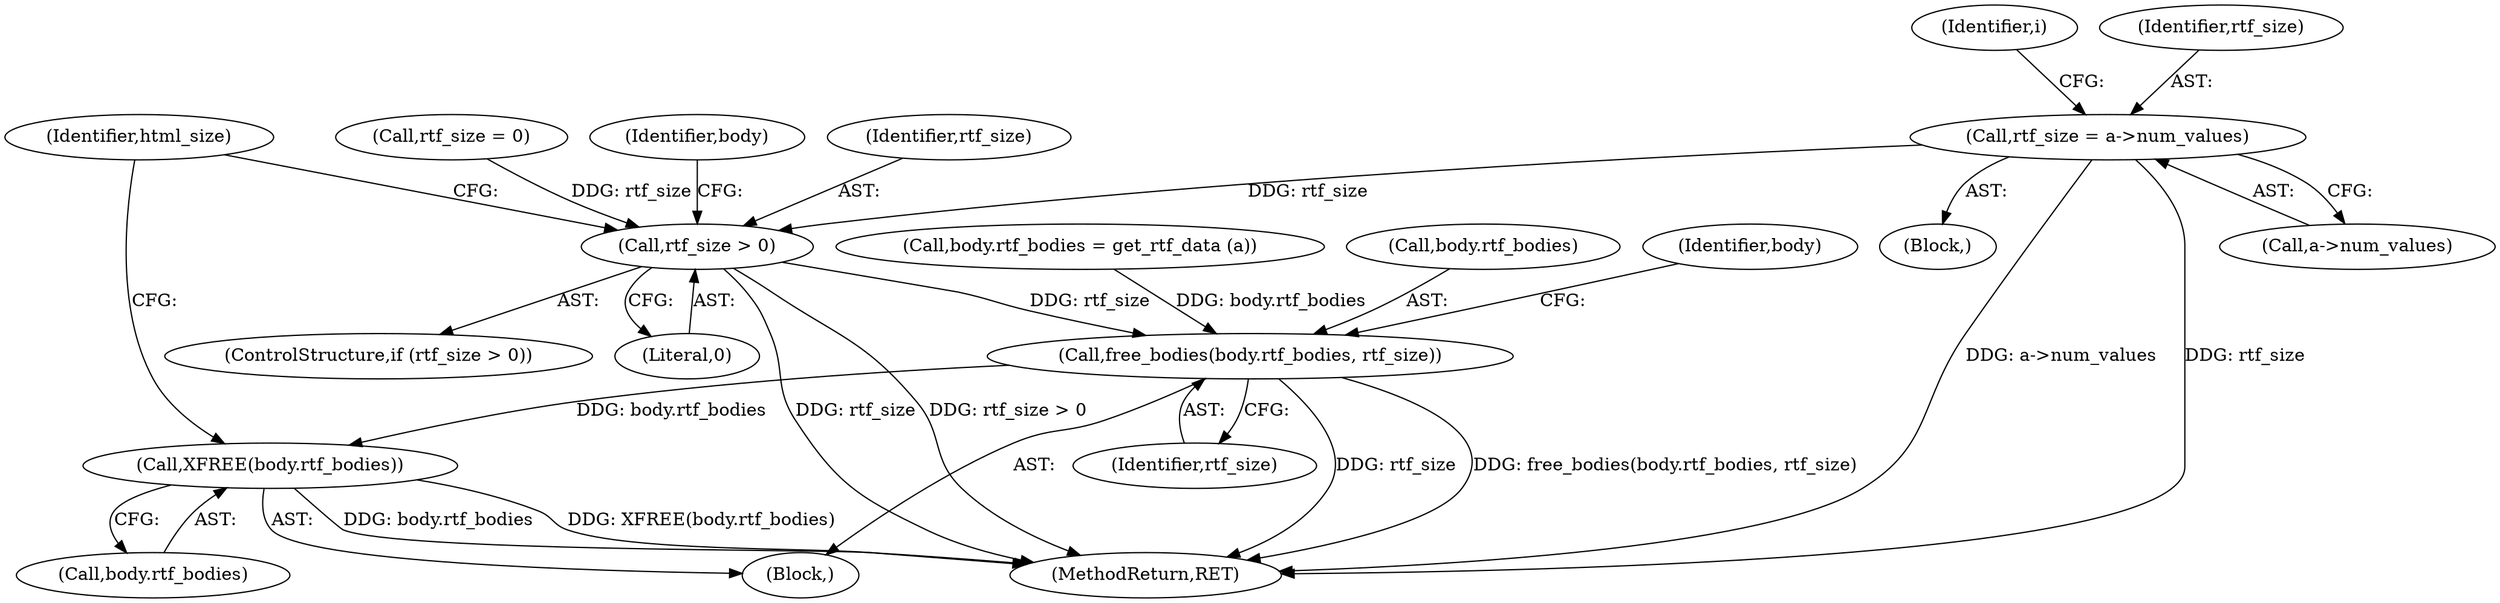 digraph "0_tnef_8dccf79857ceeb7a6d3e42c1e762e7b865d5344d_1@pointer" {
"1000289" [label="(Call,rtf_size = a->num_values)"];
"1000419" [label="(Call,rtf_size > 0)"];
"1000423" [label="(Call,free_bodies(body.rtf_bodies, rtf_size))"];
"1000428" [label="(Call,XFREE(body.rtf_bodies))"];
"1000283" [label="(Call,body.rtf_bodies = get_rtf_data (a))"];
"1000289" [label="(Call,rtf_size = a->num_values)"];
"1000291" [label="(Call,a->num_values)"];
"1000420" [label="(Identifier,rtf_size)"];
"1000424" [label="(Call,body.rtf_bodies)"];
"1000429" [label="(Call,body.rtf_bodies)"];
"1000418" [label="(ControlStructure,if (rtf_size > 0))"];
"1000127" [label="(Call,rtf_size = 0)"];
"1000419" [label="(Call,rtf_size > 0)"];
"1000428" [label="(Call,XFREE(body.rtf_bodies))"];
"1000249" [label="(Identifier,i)"];
"1000290" [label="(Identifier,rtf_size)"];
"1000425" [label="(Identifier,body)"];
"1000282" [label="(Block,)"];
"1000430" [label="(Identifier,body)"];
"1000421" [label="(Literal,0)"];
"1000434" [label="(Identifier,html_size)"];
"1000448" [label="(MethodReturn,RET)"];
"1000422" [label="(Block,)"];
"1000427" [label="(Identifier,rtf_size)"];
"1000423" [label="(Call,free_bodies(body.rtf_bodies, rtf_size))"];
"1000289" -> "1000282"  [label="AST: "];
"1000289" -> "1000291"  [label="CFG: "];
"1000290" -> "1000289"  [label="AST: "];
"1000291" -> "1000289"  [label="AST: "];
"1000249" -> "1000289"  [label="CFG: "];
"1000289" -> "1000448"  [label="DDG: a->num_values"];
"1000289" -> "1000448"  [label="DDG: rtf_size"];
"1000289" -> "1000419"  [label="DDG: rtf_size"];
"1000419" -> "1000418"  [label="AST: "];
"1000419" -> "1000421"  [label="CFG: "];
"1000420" -> "1000419"  [label="AST: "];
"1000421" -> "1000419"  [label="AST: "];
"1000425" -> "1000419"  [label="CFG: "];
"1000434" -> "1000419"  [label="CFG: "];
"1000419" -> "1000448"  [label="DDG: rtf_size"];
"1000419" -> "1000448"  [label="DDG: rtf_size > 0"];
"1000127" -> "1000419"  [label="DDG: rtf_size"];
"1000419" -> "1000423"  [label="DDG: rtf_size"];
"1000423" -> "1000422"  [label="AST: "];
"1000423" -> "1000427"  [label="CFG: "];
"1000424" -> "1000423"  [label="AST: "];
"1000427" -> "1000423"  [label="AST: "];
"1000430" -> "1000423"  [label="CFG: "];
"1000423" -> "1000448"  [label="DDG: rtf_size"];
"1000423" -> "1000448"  [label="DDG: free_bodies(body.rtf_bodies, rtf_size)"];
"1000283" -> "1000423"  [label="DDG: body.rtf_bodies"];
"1000423" -> "1000428"  [label="DDG: body.rtf_bodies"];
"1000428" -> "1000422"  [label="AST: "];
"1000428" -> "1000429"  [label="CFG: "];
"1000429" -> "1000428"  [label="AST: "];
"1000434" -> "1000428"  [label="CFG: "];
"1000428" -> "1000448"  [label="DDG: XFREE(body.rtf_bodies)"];
"1000428" -> "1000448"  [label="DDG: body.rtf_bodies"];
}

